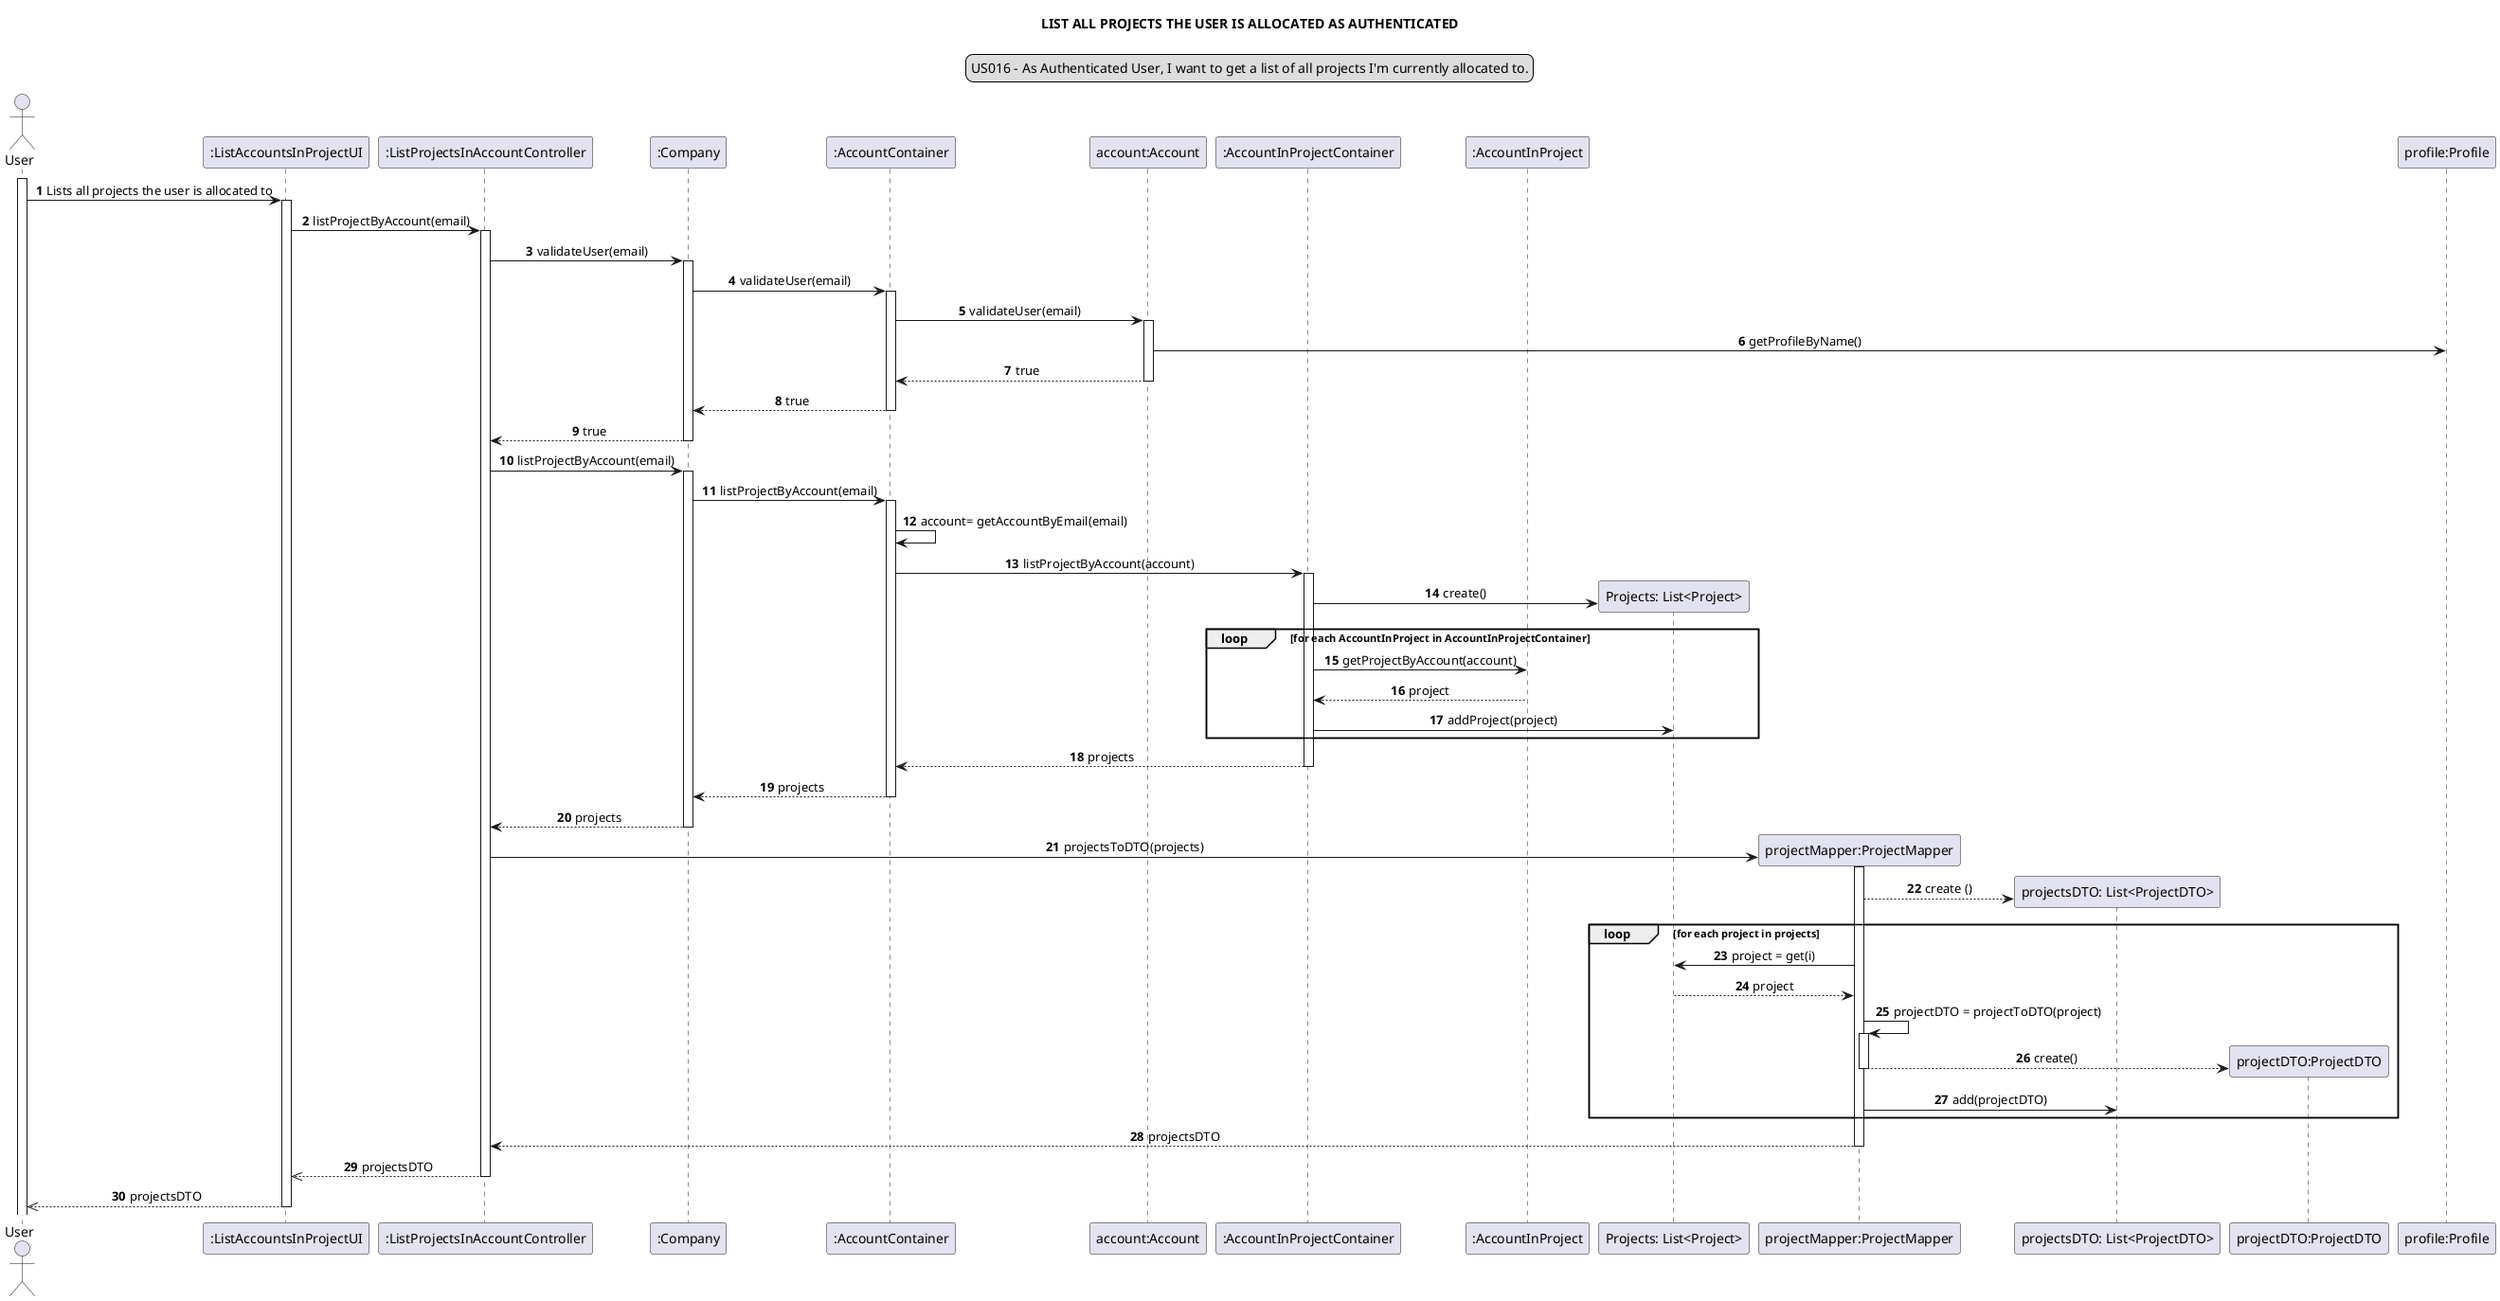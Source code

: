@startuml
skinparam sequenceMessageAlign center
title LIST ALL PROJECTS THE USER IS ALLOCATED AS AUTHENTICATED
legend top
US016 - As Authenticated User, I want to get a list of all projects I'm currently allocated to.
end legend
autonumber
actor User
participant ":ListAccountsInProjectUI" as ui
participant ":ListProjectsInAccountController" as controller
participant ":Company" as company
participant ":AccountContainer" as container

participant "account:Account" as acc
participant ":AccountInProjectContainer" as aipc
participant ":AccountInProject" as aip
participant "Projects: List<Project>" as list
participant "projectMapper:ProjectMapper" as mapper
participant "projectsDTO: List<ProjectDTO>" as listdto
participant "projectDTO:ProjectDTO" as DTO
participant "profile:Profile" as pf

activate User
User -> ui: Lists all projects the user is allocated to
activate ui
ui -> controller: listProjectByAccount(email)
activate controller
controller -> company: validateUser(email)
activate company

company -> container: validateUser(email)
activate container
container -> acc: validateUser(email)
activate acc
acc -> pf: getProfileByName()
acc-->container : true
deactivate acc
container--> company: true
deactivate container
company --> controller: true
deactivate company
controller -> company: listProjectByAccount(email)
activate company
company -> container : listProjectByAccount(email)
activate container
container -> container : account= getAccountByEmail(email)
container -> aipc : listProjectByAccount(account)
activate aipc

create list
aipc -> list :create()
loop for each AccountInProject in AccountInProjectContainer
aipc -> aip : getProjectByAccount(account)
aip --> aipc : project
aipc -> list : addProject(project)
end loop
aipc --> container : projects
deactivate aipc
container --> company : projects
deactivate container

deactivate container

company --> controller : projects
deactivate company
create mapper
controller -> mapper: projectsToDTO(projects)
deactivate company
activate mapper
create listdto
mapper --> listdto : create ()
loop for each project in projects
mapper -> list: project = get(i)
list --> mapper: project
deactivate aipc
mapper -> mapper : projectDTO = projectToDTO(project)
activate mapper
create DTO
mapper --> DTO : create()
deactivate mapper
mapper -> listdto :add(projectDTO)
end loop
mapper --> controller :projectsDTO
deactivate mapper
controller -->> ui: projectsDTO
deactivate controller
ui -->> User: projectsDTO
deactivate ui
@enduml